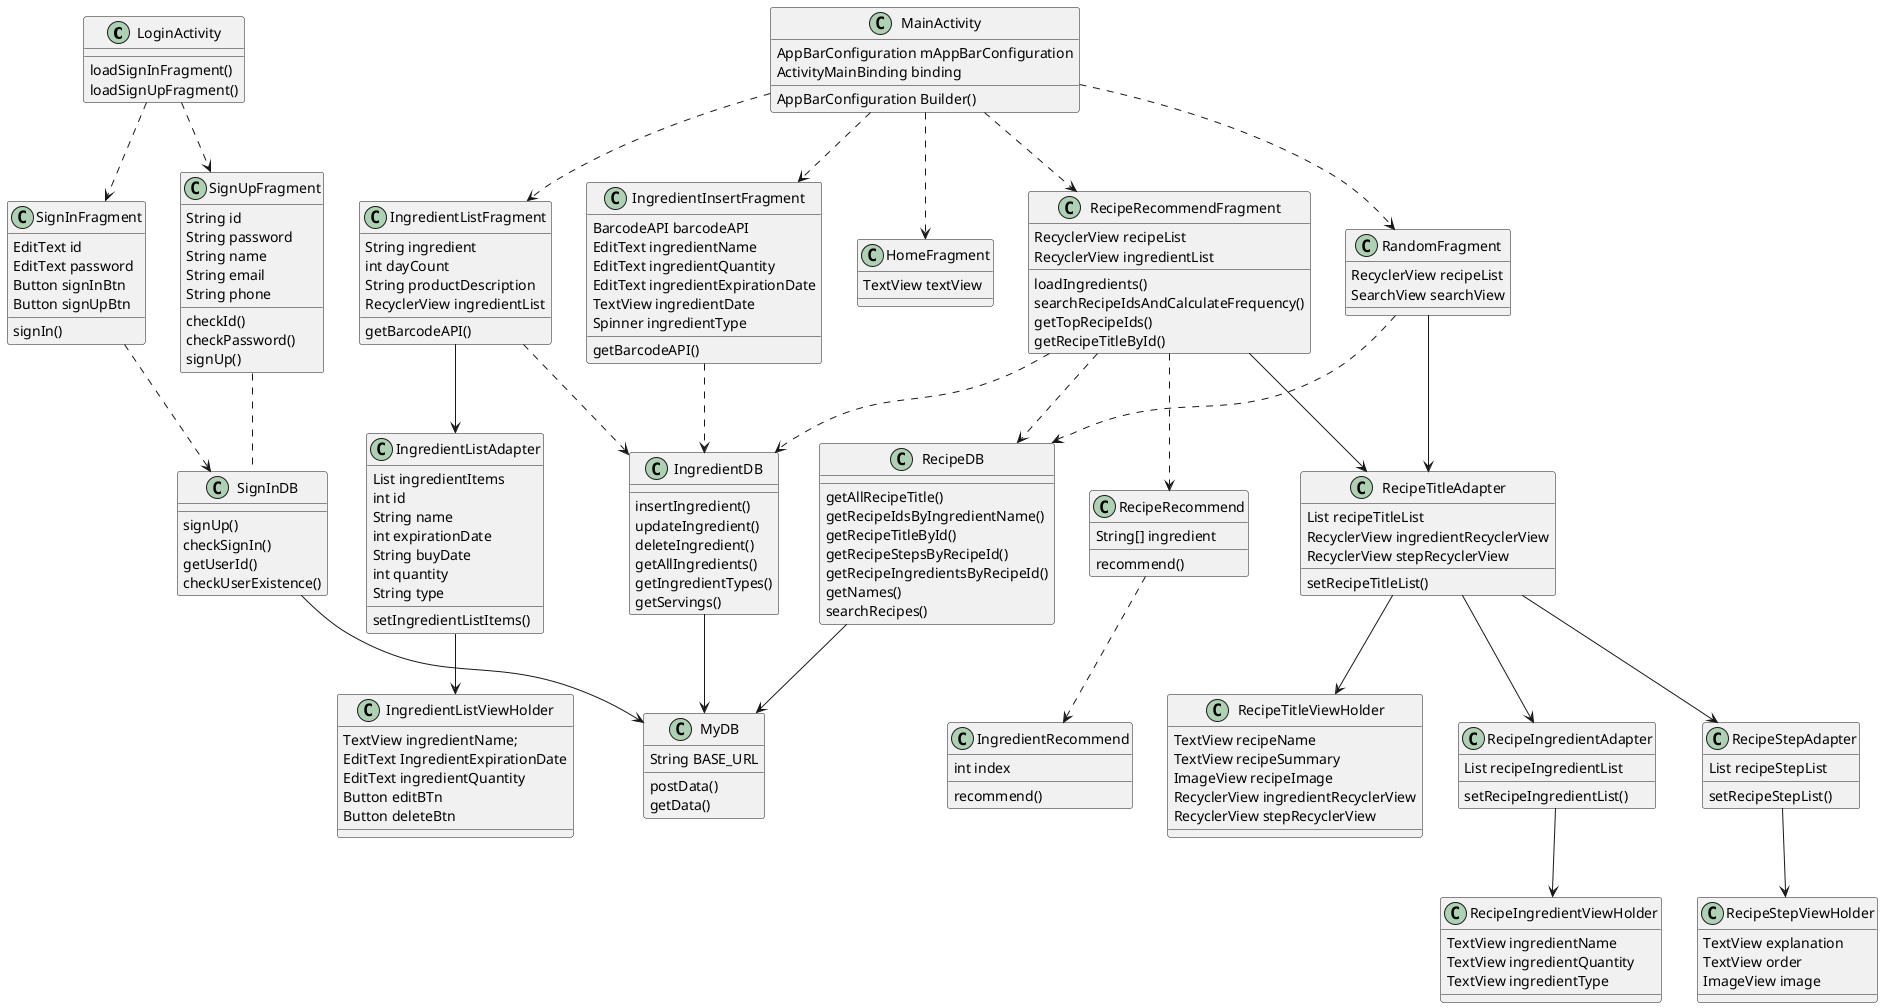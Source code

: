 @startuml
'https://plantuml.com/ko/class-diagram

LoginActivity ..> SignInFragment
LoginActivity ..> SignUpFragment

SignInFragment ..> SignInDB
SignUpFragment ..SignInDB

MainActivity ..> HomeFragment
MainActivity ..> RandomFragment
MainActivity ..> RecipeRecommendFragment
MainActivity ..> IngredientListFragment
MainActivity ..> IngredientInsertFragment

RecipeRecommendFragment ..> RecipeRecommend
RecipeRecommendFragment ..> IngredientDB
RecipeRecommendFragment ..> RecipeDB
RecipeRecommendFragment --> RecipeTitleAdapter

RandomFragment ..> RecipeDB
RandomFragment --> RecipeTitleAdapter

IngredientListFragment ..> IngredientDB
IngredientListFragment --> IngredientListAdapter
IngredientListAdapter --> IngredientListViewHolder

IngredientInsertFragment ..> IngredientDB

RecipeRecommend ..> IngredientRecommend

RecipeIngredientAdapter --> RecipeIngredientViewHolder
RecipeStepAdapter --> RecipeStepViewHolder
RecipeTitleAdapter --> RecipeTitleViewHolder
RecipeTitleAdapter --> RecipeIngredientAdapter
RecipeTitleAdapter --> RecipeStepAdapter

RecipeDB --> MyDB
IngredientDB --> MyDB
SignInDB --> MyDB

class MainActivity{
AppBarConfiguration mAppBarConfiguration
ActivityMainBinding binding
AppBarConfiguration Builder()
}

class IngredientListFragment {
String ingredient
int dayCount
String productDescription
RecyclerView ingredientList
getBarcodeAPI()
}

class HomeFragment {
TextView textView
}

class RecipeRecommendFragment {
RecyclerView recipeList
RecyclerView ingredientList
loadIngredients()
searchRecipeIdsAndCalculateFrequency()
getTopRecipeIds()
getRecipeTitleById()
}

class RandomFragment {
RecyclerView recipeList
SearchView searchView
}

class IngredientInsertFragment {
BarcodeAPI barcodeAPI
EditText ingredientName
EditText ingredientQuantity
EditText ingredientExpirationDate
TextView ingredientDate
Spinner ingredientType
getBarcodeAPI()
}

class RecipeDB {
getAllRecipeTitle()
getRecipeIdsByIngredientName()
getRecipeTitleById()
getRecipeStepsByRecipeId()
getRecipeIngredientsByRecipeId()
getNames()
searchRecipes()
}

class IngredientDB {
insertIngredient()
updateIngredient()
deleteIngredient()
getAllIngredients()
getIngredientTypes()
getServings()
}

class SignInDB {
signUp()
checkSignIn()
getUserId()
checkUserExistence()
}

class RecipeRecommend {
String[] ingredient
recommend()
}

class IngredientRecommend {
int index
recommend()
}

class MyDB {
String BASE_URL
postData()
getData()
}

class LoginActivity {
loadSignInFragment()
loadSignUpFragment()
}

class SignInFragment {
EditText id
EditText password
Button signInBtn
Button signUpBtn
signIn()
}

class SignUpFragment {
String id
String password
String name
String email
String phone
checkId()
checkPassword()
signUp()
}

class IngredientListAdapter {
List ingredientItems
int id
String name
int expirationDate
String buyDate
int quantity
String type
setIngredientListItems()
}

class IngredientListViewHolder {
TextView ingredientName;
EditText IngredientExpirationDate
EditText ingredientQuantity
Button editBTn
Button deleteBtn
}

class RecipeIngredientAdapter {
List recipeIngredientList
setRecipeIngredientList()
}

class RecipeIngredientViewHolder {
TextView ingredientName
TextView ingredientQuantity
TextView ingredientType
}

class RecipeStepAdapter {
List recipeStepList
setRecipeStepList()
}

class RecipeStepViewHolder {
TextView explanation
TextView order
ImageView image
}

class RecipeTitleAdapter {
List recipeTitleList
RecyclerView ingredientRecyclerView
RecyclerView stepRecyclerView
setRecipeTitleList()
}

class RecipeTitleViewHolder {
TextView recipeName
TextView recipeSummary
ImageView recipeImage
RecyclerView ingredientRecyclerView
RecyclerView stepRecyclerView
}
@enduml